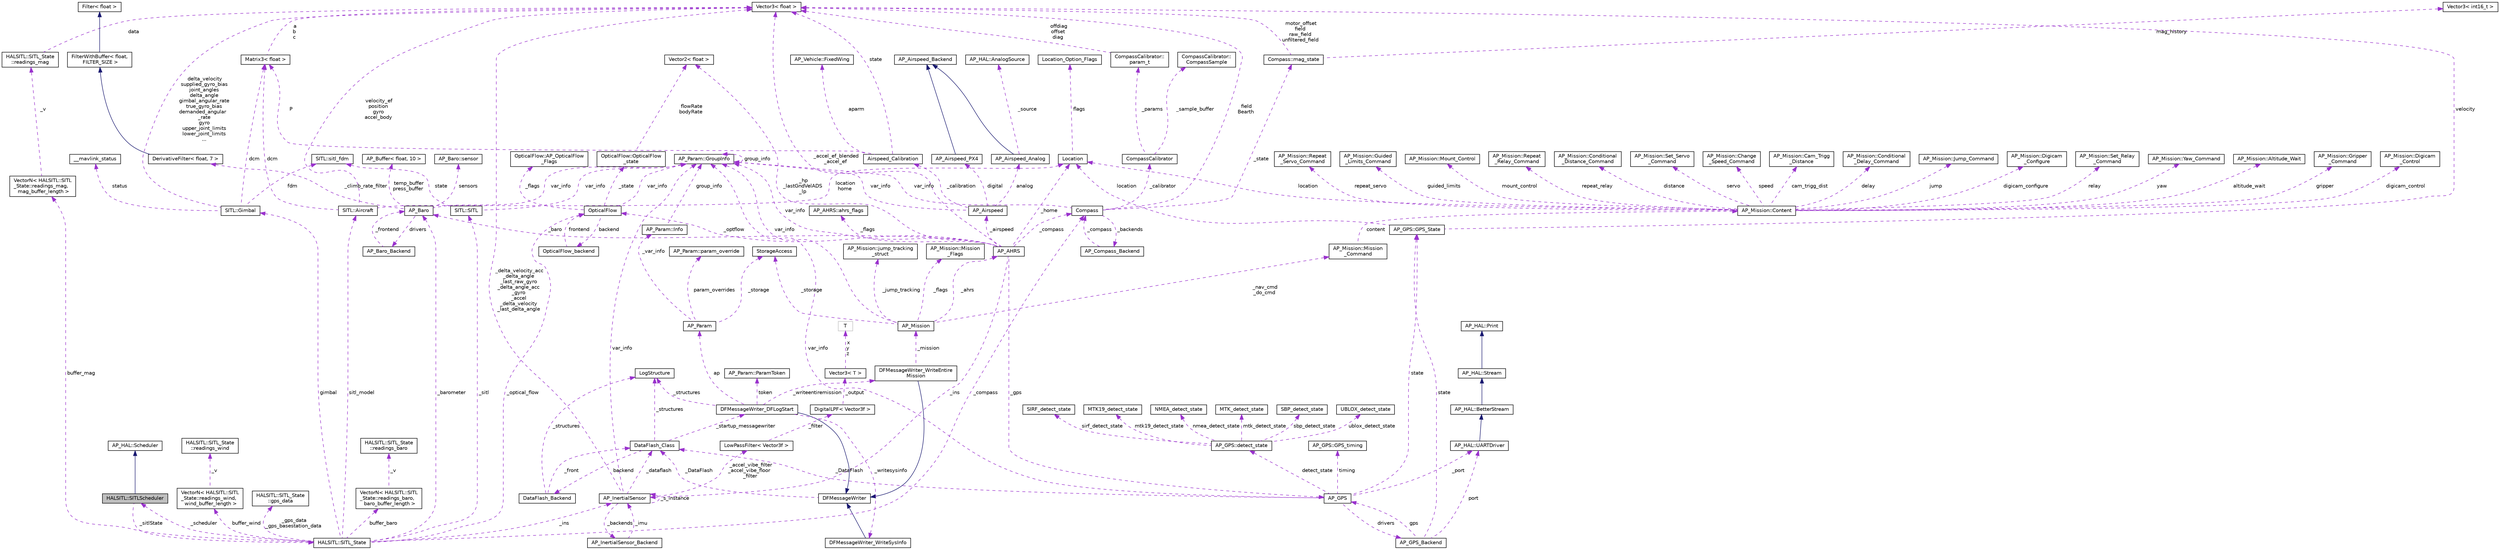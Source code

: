 digraph "HALSITL::SITLScheduler"
{
 // INTERACTIVE_SVG=YES
  edge [fontname="Helvetica",fontsize="10",labelfontname="Helvetica",labelfontsize="10"];
  node [fontname="Helvetica",fontsize="10",shape=record];
  Node1 [label="HALSITL::SITLScheduler",height=0.2,width=0.4,color="black", fillcolor="grey75", style="filled", fontcolor="black"];
  Node2 -> Node1 [dir="back",color="midnightblue",fontsize="10",style="solid",fontname="Helvetica"];
  Node2 [label="AP_HAL::Scheduler",height=0.2,width=0.4,color="black", fillcolor="white", style="filled",URL="$classAP__HAL_1_1Scheduler.html"];
  Node3 -> Node1 [dir="back",color="darkorchid3",fontsize="10",style="dashed",label=" _sitlState" ,fontname="Helvetica"];
  Node3 [label="HALSITL::SITL_State",height=0.2,width=0.4,color="black", fillcolor="white", style="filled",URL="$classHALSITL_1_1SITL__State.html"];
  Node4 -> Node3 [dir="back",color="darkorchid3",fontsize="10",style="dashed",label=" gimbal" ,fontname="Helvetica"];
  Node4 [label="SITL::Gimbal",height=0.2,width=0.4,color="black", fillcolor="white", style="filled",URL="$classSITL_1_1Gimbal.html"];
  Node5 -> Node4 [dir="back",color="darkorchid3",fontsize="10",style="dashed",label=" dcm" ,fontname="Helvetica"];
  Node5 [label="Matrix3\< float \>",height=0.2,width=0.4,color="black", fillcolor="white", style="filled",URL="$classMatrix3.html"];
  Node6 -> Node5 [dir="back",color="darkorchid3",fontsize="10",style="dashed",label=" a\nb\nc" ,fontname="Helvetica"];
  Node6 [label="Vector3\< float \>",height=0.2,width=0.4,color="black", fillcolor="white", style="filled",URL="$classVector3.html"];
  Node7 -> Node4 [dir="back",color="darkorchid3",fontsize="10",style="dashed",label=" status" ,fontname="Helvetica"];
  Node7 [label="__mavlink_status",height=0.2,width=0.4,color="black", fillcolor="white", style="filled",URL="$struct____mavlink__status.html"];
  Node6 -> Node4 [dir="back",color="darkorchid3",fontsize="10",style="dashed",label=" delta_velocity\nsupplied_gyro_bias\njoint_angles\ndelta_angle\ngimbal_angular_rate\ntrue_gyro_bias\ndemanded_angular\l_rate\ngyro\nupper_joint_limits\nlower_joint_limits\n..." ,fontname="Helvetica"];
  Node8 -> Node4 [dir="back",color="darkorchid3",fontsize="10",style="dashed",label=" fdm" ,fontname="Helvetica"];
  Node8 [label="SITL::sitl_fdm",height=0.2,width=0.4,color="black", fillcolor="white", style="filled",URL="$structSITL_1_1sitl__fdm.html"];
  Node9 -> Node3 [dir="back",color="darkorchid3",fontsize="10",style="dashed",label=" sitl_model" ,fontname="Helvetica"];
  Node9 [label="SITL::Aircraft",height=0.2,width=0.4,color="black", fillcolor="white", style="filled",URL="$classSITL_1_1Aircraft.html"];
  Node5 -> Node9 [dir="back",color="darkorchid3",fontsize="10",style="dashed",label=" dcm" ,fontname="Helvetica"];
  Node6 -> Node9 [dir="back",color="darkorchid3",fontsize="10",style="dashed",label=" velocity_ef\nposition\ngyro\naccel_body" ,fontname="Helvetica"];
  Node10 -> Node9 [dir="back",color="darkorchid3",fontsize="10",style="dashed",label=" location\nhome" ,fontname="Helvetica"];
  Node10 [label="Location",height=0.2,width=0.4,color="black", fillcolor="white", style="filled",URL="$structLocation.html"];
  Node11 -> Node10 [dir="back",color="darkorchid3",fontsize="10",style="dashed",label=" flags" ,fontname="Helvetica"];
  Node11 [label="Location_Option_Flags",height=0.2,width=0.4,color="black", fillcolor="white", style="filled",URL="$structLocation__Option__Flags.html"];
  Node12 -> Node3 [dir="back",color="darkorchid3",fontsize="10",style="dashed",label=" buffer_baro" ,fontname="Helvetica"];
  Node12 [label="VectorN\< HALSITL::SITL\l_State::readings_baro,\l baro_buffer_length \>",height=0.2,width=0.4,color="black", fillcolor="white", style="filled",URL="$classVectorN.html"];
  Node13 -> Node12 [dir="back",color="darkorchid3",fontsize="10",style="dashed",label=" _v" ,fontname="Helvetica"];
  Node13 [label="HALSITL::SITL_State\l::readings_baro",height=0.2,width=0.4,color="black", fillcolor="white", style="filled",URL="$structHALSITL_1_1SITL__State_1_1readings__baro.html"];
  Node14 -> Node3 [dir="back",color="darkorchid3",fontsize="10",style="dashed",label=" buffer_mag" ,fontname="Helvetica"];
  Node14 [label="VectorN\< HALSITL::SITL\l_State::readings_mag,\l mag_buffer_length \>",height=0.2,width=0.4,color="black", fillcolor="white", style="filled",URL="$classVectorN.html"];
  Node15 -> Node14 [dir="back",color="darkorchid3",fontsize="10",style="dashed",label=" _v" ,fontname="Helvetica"];
  Node15 [label="HALSITL::SITL_State\l::readings_mag",height=0.2,width=0.4,color="black", fillcolor="white", style="filled",URL="$structHALSITL_1_1SITL__State_1_1readings__mag.html"];
  Node6 -> Node15 [dir="back",color="darkorchid3",fontsize="10",style="dashed",label=" data" ,fontname="Helvetica"];
  Node16 -> Node3 [dir="back",color="darkorchid3",fontsize="10",style="dashed",label=" _barometer" ,fontname="Helvetica"];
  Node16 [label="AP_Baro",height=0.2,width=0.4,color="black", fillcolor="white", style="filled",URL="$classAP__Baro.html"];
  Node17 -> Node16 [dir="back",color="darkorchid3",fontsize="10",style="dashed",label=" sensors" ,fontname="Helvetica"];
  Node17 [label="AP_Baro::sensor",height=0.2,width=0.4,color="black", fillcolor="white", style="filled",URL="$structAP__Baro_1_1sensor.html"];
  Node18 -> Node16 [dir="back",color="darkorchid3",fontsize="10",style="dashed",label=" temp_buffer\npress_buffer" ,fontname="Helvetica"];
  Node18 [label="AP_Buffer\< float, 10 \>",height=0.2,width=0.4,color="black", fillcolor="white", style="filled",URL="$classAP__Buffer.html"];
  Node19 -> Node16 [dir="back",color="darkorchid3",fontsize="10",style="dashed",label=" _climb_rate_filter" ,fontname="Helvetica"];
  Node19 [label="DerivativeFilter\< float, 7 \>",height=0.2,width=0.4,color="black", fillcolor="white", style="filled",URL="$classDerivativeFilter.html"];
  Node20 -> Node19 [dir="back",color="midnightblue",fontsize="10",style="solid",fontname="Helvetica"];
  Node20 [label="FilterWithBuffer\< float,\l FILTER_SIZE \>",height=0.2,width=0.4,color="black", fillcolor="white", style="filled",URL="$classFilterWithBuffer.html"];
  Node21 -> Node20 [dir="back",color="midnightblue",fontsize="10",style="solid",fontname="Helvetica"];
  Node21 [label="Filter\< float \>",height=0.2,width=0.4,color="black", fillcolor="white", style="filled",URL="$classFilter.html"];
  Node22 -> Node16 [dir="back",color="darkorchid3",fontsize="10",style="dashed",label=" var_info" ,fontname="Helvetica"];
  Node22 [label="AP_Param::GroupInfo",height=0.2,width=0.4,color="black", fillcolor="white", style="filled",URL="$structAP__Param_1_1GroupInfo.html"];
  Node22 -> Node22 [dir="back",color="darkorchid3",fontsize="10",style="dashed",label=" group_info" ,fontname="Helvetica"];
  Node23 -> Node16 [dir="back",color="darkorchid3",fontsize="10",style="dashed",label=" drivers" ,fontname="Helvetica"];
  Node23 [label="AP_Baro_Backend",height=0.2,width=0.4,color="black", fillcolor="white", style="filled",URL="$classAP__Baro__Backend.html",tooltip="-*- tab-width: 4; Mode: C++; c-basic-offset: 4; indent-tabs-mode: nil -*- "];
  Node16 -> Node23 [dir="back",color="darkorchid3",fontsize="10",style="dashed",label=" _frontend" ,fontname="Helvetica"];
  Node24 -> Node3 [dir="back",color="darkorchid3",fontsize="10",style="dashed",label=" _sitl" ,fontname="Helvetica"];
  Node24 [label="SITL::SITL",height=0.2,width=0.4,color="black", fillcolor="white", style="filled",URL="$classSITL_1_1SITL.html"];
  Node22 -> Node24 [dir="back",color="darkorchid3",fontsize="10",style="dashed",label=" var_info" ,fontname="Helvetica"];
  Node8 -> Node24 [dir="back",color="darkorchid3",fontsize="10",style="dashed",label=" state" ,fontname="Helvetica"];
  Node25 -> Node3 [dir="back",color="darkorchid3",fontsize="10",style="dashed",label=" _optical_flow" ,fontname="Helvetica"];
  Node25 [label="OpticalFlow",height=0.2,width=0.4,color="black", fillcolor="white", style="filled",URL="$classOpticalFlow.html"];
  Node22 -> Node25 [dir="back",color="darkorchid3",fontsize="10",style="dashed",label=" var_info" ,fontname="Helvetica"];
  Node26 -> Node25 [dir="back",color="darkorchid3",fontsize="10",style="dashed",label=" _state" ,fontname="Helvetica"];
  Node26 [label="OpticalFlow::OpticalFlow\l_state",height=0.2,width=0.4,color="black", fillcolor="white", style="filled",URL="$structOpticalFlow_1_1OpticalFlow__state.html"];
  Node27 -> Node26 [dir="back",color="darkorchid3",fontsize="10",style="dashed",label=" flowRate\nbodyRate" ,fontname="Helvetica"];
  Node27 [label="Vector2\< float \>",height=0.2,width=0.4,color="black", fillcolor="white", style="filled",URL="$structVector2.html"];
  Node28 -> Node25 [dir="back",color="darkorchid3",fontsize="10",style="dashed",label=" backend" ,fontname="Helvetica"];
  Node28 [label="OpticalFlow_backend",height=0.2,width=0.4,color="black", fillcolor="white", style="filled",URL="$classOpticalFlow__backend.html"];
  Node25 -> Node28 [dir="back",color="darkorchid3",fontsize="10",style="dashed",label=" frontend" ,fontname="Helvetica"];
  Node29 -> Node25 [dir="back",color="darkorchid3",fontsize="10",style="dashed",label=" _flags" ,fontname="Helvetica"];
  Node29 [label="OpticalFlow::AP_OpticalFlow\l_Flags",height=0.2,width=0.4,color="black", fillcolor="white", style="filled",URL="$structOpticalFlow_1_1AP__OpticalFlow__Flags.html"];
  Node30 -> Node3 [dir="back",color="darkorchid3",fontsize="10",style="dashed",label=" _ins" ,fontname="Helvetica"];
  Node30 [label="AP_InertialSensor",height=0.2,width=0.4,color="black", fillcolor="white", style="filled",URL="$classAP__InertialSensor.html"];
  Node31 -> Node30 [dir="back",color="darkorchid3",fontsize="10",style="dashed",label=" _accel_vibe_filter\n_accel_vibe_floor\l_filter" ,fontname="Helvetica"];
  Node31 [label="LowPassFilter\< Vector3f \>",height=0.2,width=0.4,color="black", fillcolor="white", style="filled",URL="$classLowPassFilter.html"];
  Node32 -> Node31 [dir="back",color="darkorchid3",fontsize="10",style="dashed",label=" _filter" ,fontname="Helvetica"];
  Node32 [label="DigitalLPF\< Vector3f \>",height=0.2,width=0.4,color="black", fillcolor="white", style="filled",URL="$classDigitalLPF.html"];
  Node33 -> Node32 [dir="back",color="darkorchid3",fontsize="10",style="dashed",label=" _output" ,fontname="Helvetica"];
  Node33 [label="Vector3\< T \>",height=0.2,width=0.4,color="black", fillcolor="white", style="filled",URL="$classVector3.html"];
  Node34 -> Node33 [dir="back",color="darkorchid3",fontsize="10",style="dashed",label=" x\ny\nz" ,fontname="Helvetica"];
  Node34 [label="T",height=0.2,width=0.4,color="grey75", fillcolor="white", style="filled"];
  Node35 -> Node30 [dir="back",color="darkorchid3",fontsize="10",style="dashed",label=" _backends" ,fontname="Helvetica"];
  Node35 [label="AP_InertialSensor_Backend",height=0.2,width=0.4,color="black", fillcolor="white", style="filled",URL="$classAP__InertialSensor__Backend.html"];
  Node30 -> Node35 [dir="back",color="darkorchid3",fontsize="10",style="dashed",label=" _imu" ,fontname="Helvetica"];
  Node36 -> Node30 [dir="back",color="darkorchid3",fontsize="10",style="dashed",label=" _dataflash" ,fontname="Helvetica"];
  Node36 [label="DataFlash_Class",height=0.2,width=0.4,color="black", fillcolor="white", style="filled",URL="$classDataFlash__Class.html"];
  Node37 -> Node36 [dir="back",color="darkorchid3",fontsize="10",style="dashed",label=" _structures" ,fontname="Helvetica"];
  Node37 [label="LogStructure",height=0.2,width=0.4,color="black", fillcolor="white", style="filled",URL="$structLogStructure.html"];
  Node38 -> Node36 [dir="back",color="darkorchid3",fontsize="10",style="dashed",label=" backend" ,fontname="Helvetica"];
  Node38 [label="DataFlash_Backend",height=0.2,width=0.4,color="black", fillcolor="white", style="filled",URL="$classDataFlash__Backend.html"];
  Node37 -> Node38 [dir="back",color="darkorchid3",fontsize="10",style="dashed",label=" _structures" ,fontname="Helvetica"];
  Node36 -> Node38 [dir="back",color="darkorchid3",fontsize="10",style="dashed",label=" _front" ,fontname="Helvetica"];
  Node39 -> Node36 [dir="back",color="darkorchid3",fontsize="10",style="dashed",label=" _startup_messagewriter" ,fontname="Helvetica"];
  Node39 [label="DFMessageWriter_DFLogStart",height=0.2,width=0.4,color="black", fillcolor="white", style="filled",URL="$classDFMessageWriter__DFLogStart.html"];
  Node40 -> Node39 [dir="back",color="midnightblue",fontsize="10",style="solid",fontname="Helvetica"];
  Node40 [label="DFMessageWriter",height=0.2,width=0.4,color="black", fillcolor="white", style="filled",URL="$classDFMessageWriter.html"];
  Node36 -> Node40 [dir="back",color="darkorchid3",fontsize="10",style="dashed",label=" _DataFlash" ,fontname="Helvetica"];
  Node41 -> Node39 [dir="back",color="darkorchid3",fontsize="10",style="dashed",label=" _writeentiremission" ,fontname="Helvetica"];
  Node41 [label="DFMessageWriter_WriteEntire\lMission",height=0.2,width=0.4,color="black", fillcolor="white", style="filled",URL="$classDFMessageWriter__WriteEntireMission.html"];
  Node40 -> Node41 [dir="back",color="midnightblue",fontsize="10",style="solid",fontname="Helvetica"];
  Node42 -> Node41 [dir="back",color="darkorchid3",fontsize="10",style="dashed",label=" _mission" ,fontname="Helvetica"];
  Node42 [label="AP_Mission",height=0.2,width=0.4,color="black", fillcolor="white", style="filled",URL="$classAP__Mission.html",tooltip="Object managing Mission. "];
  Node43 -> Node42 [dir="back",color="darkorchid3",fontsize="10",style="dashed",label=" _storage" ,fontname="Helvetica"];
  Node43 [label="StorageAccess",height=0.2,width=0.4,color="black", fillcolor="white", style="filled",URL="$classStorageAccess.html"];
  Node44 -> Node42 [dir="back",color="darkorchid3",fontsize="10",style="dashed",label=" _nav_cmd\n_do_cmd" ,fontname="Helvetica"];
  Node44 [label="AP_Mission::Mission\l_Command",height=0.2,width=0.4,color="black", fillcolor="white", style="filled",URL="$structAP__Mission_1_1Mission__Command.html"];
  Node45 -> Node44 [dir="back",color="darkorchid3",fontsize="10",style="dashed",label=" content" ,fontname="Helvetica"];
  Node45 [label="AP_Mission::Content",height=0.2,width=0.4,color="black", fillcolor="white", style="filled",URL="$unionAP__Mission_1_1Content.html"];
  Node46 -> Node45 [dir="back",color="darkorchid3",fontsize="10",style="dashed",label=" guided_limits" ,fontname="Helvetica"];
  Node46 [label="AP_Mission::Guided\l_Limits_Command",height=0.2,width=0.4,color="black", fillcolor="white", style="filled",URL="$structAP__Mission_1_1Guided__Limits__Command.html"];
  Node47 -> Node45 [dir="back",color="darkorchid3",fontsize="10",style="dashed",label=" mount_control" ,fontname="Helvetica"];
  Node47 [label="AP_Mission::Mount_Control",height=0.2,width=0.4,color="black", fillcolor="white", style="filled",URL="$structAP__Mission_1_1Mount__Control.html"];
  Node48 -> Node45 [dir="back",color="darkorchid3",fontsize="10",style="dashed",label=" repeat_relay" ,fontname="Helvetica"];
  Node48 [label="AP_Mission::Repeat\l_Relay_Command",height=0.2,width=0.4,color="black", fillcolor="white", style="filled",URL="$structAP__Mission_1_1Repeat__Relay__Command.html"];
  Node49 -> Node45 [dir="back",color="darkorchid3",fontsize="10",style="dashed",label=" distance" ,fontname="Helvetica"];
  Node49 [label="AP_Mission::Conditional\l_Distance_Command",height=0.2,width=0.4,color="black", fillcolor="white", style="filled",URL="$structAP__Mission_1_1Conditional__Distance__Command.html"];
  Node50 -> Node45 [dir="back",color="darkorchid3",fontsize="10",style="dashed",label=" servo" ,fontname="Helvetica"];
  Node50 [label="AP_Mission::Set_Servo\l_Command",height=0.2,width=0.4,color="black", fillcolor="white", style="filled",URL="$structAP__Mission_1_1Set__Servo__Command.html"];
  Node51 -> Node45 [dir="back",color="darkorchid3",fontsize="10",style="dashed",label=" speed" ,fontname="Helvetica"];
  Node51 [label="AP_Mission::Change\l_Speed_Command",height=0.2,width=0.4,color="black", fillcolor="white", style="filled",URL="$structAP__Mission_1_1Change__Speed__Command.html"];
  Node52 -> Node45 [dir="back",color="darkorchid3",fontsize="10",style="dashed",label=" cam_trigg_dist" ,fontname="Helvetica"];
  Node52 [label="AP_Mission::Cam_Trigg\l_Distance",height=0.2,width=0.4,color="black", fillcolor="white", style="filled",URL="$structAP__Mission_1_1Cam__Trigg__Distance.html"];
  Node53 -> Node45 [dir="back",color="darkorchid3",fontsize="10",style="dashed",label=" delay" ,fontname="Helvetica"];
  Node53 [label="AP_Mission::Conditional\l_Delay_Command",height=0.2,width=0.4,color="black", fillcolor="white", style="filled",URL="$structAP__Mission_1_1Conditional__Delay__Command.html"];
  Node54 -> Node45 [dir="back",color="darkorchid3",fontsize="10",style="dashed",label=" jump" ,fontname="Helvetica"];
  Node54 [label="AP_Mission::Jump_Command",height=0.2,width=0.4,color="black", fillcolor="white", style="filled",URL="$structAP__Mission_1_1Jump__Command.html"];
  Node10 -> Node45 [dir="back",color="darkorchid3",fontsize="10",style="dashed",label=" location" ,fontname="Helvetica"];
  Node55 -> Node45 [dir="back",color="darkorchid3",fontsize="10",style="dashed",label=" digicam_configure" ,fontname="Helvetica"];
  Node55 [label="AP_Mission::Digicam\l_Configure",height=0.2,width=0.4,color="black", fillcolor="white", style="filled",URL="$structAP__Mission_1_1Digicam__Configure.html"];
  Node56 -> Node45 [dir="back",color="darkorchid3",fontsize="10",style="dashed",label=" relay" ,fontname="Helvetica"];
  Node56 [label="AP_Mission::Set_Relay\l_Command",height=0.2,width=0.4,color="black", fillcolor="white", style="filled",URL="$structAP__Mission_1_1Set__Relay__Command.html"];
  Node57 -> Node45 [dir="back",color="darkorchid3",fontsize="10",style="dashed",label=" yaw" ,fontname="Helvetica"];
  Node57 [label="AP_Mission::Yaw_Command",height=0.2,width=0.4,color="black", fillcolor="white", style="filled",URL="$structAP__Mission_1_1Yaw__Command.html"];
  Node58 -> Node45 [dir="back",color="darkorchid3",fontsize="10",style="dashed",label=" altitude_wait" ,fontname="Helvetica"];
  Node58 [label="AP_Mission::Altitude_Wait",height=0.2,width=0.4,color="black", fillcolor="white", style="filled",URL="$structAP__Mission_1_1Altitude__Wait.html"];
  Node59 -> Node45 [dir="back",color="darkorchid3",fontsize="10",style="dashed",label=" gripper" ,fontname="Helvetica"];
  Node59 [label="AP_Mission::Gripper\l_Command",height=0.2,width=0.4,color="black", fillcolor="white", style="filled",URL="$structAP__Mission_1_1Gripper__Command.html"];
  Node60 -> Node45 [dir="back",color="darkorchid3",fontsize="10",style="dashed",label=" digicam_control" ,fontname="Helvetica"];
  Node60 [label="AP_Mission::Digicam\l_Control",height=0.2,width=0.4,color="black", fillcolor="white", style="filled",URL="$structAP__Mission_1_1Digicam__Control.html"];
  Node61 -> Node45 [dir="back",color="darkorchid3",fontsize="10",style="dashed",label=" repeat_servo" ,fontname="Helvetica"];
  Node61 [label="AP_Mission::Repeat\l_Servo_Command",height=0.2,width=0.4,color="black", fillcolor="white", style="filled",URL="$structAP__Mission_1_1Repeat__Servo__Command.html"];
  Node22 -> Node42 [dir="back",color="darkorchid3",fontsize="10",style="dashed",label=" var_info" ,fontname="Helvetica"];
  Node62 -> Node42 [dir="back",color="darkorchid3",fontsize="10",style="dashed",label=" _flags" ,fontname="Helvetica"];
  Node62 [label="AP_Mission::Mission\l_Flags",height=0.2,width=0.4,color="black", fillcolor="white", style="filled",URL="$structAP__Mission_1_1Mission__Flags.html"];
  Node63 -> Node42 [dir="back",color="darkorchid3",fontsize="10",style="dashed",label=" _ahrs" ,fontname="Helvetica"];
  Node63 [label="AP_AHRS",height=0.2,width=0.4,color="black", fillcolor="white", style="filled",URL="$classAP__AHRS.html"];
  Node64 -> Node63 [dir="back",color="darkorchid3",fontsize="10",style="dashed",label=" _flags" ,fontname="Helvetica"];
  Node64 [label="AP_AHRS::ahrs_flags",height=0.2,width=0.4,color="black", fillcolor="white", style="filled",URL="$structAP__AHRS_1_1ahrs__flags.html"];
  Node16 -> Node63 [dir="back",color="darkorchid3",fontsize="10",style="dashed",label=" _baro" ,fontname="Helvetica"];
  Node25 -> Node63 [dir="back",color="darkorchid3",fontsize="10",style="dashed",label=" _optflow" ,fontname="Helvetica"];
  Node22 -> Node63 [dir="back",color="darkorchid3",fontsize="10",style="dashed",label=" var_info" ,fontname="Helvetica"];
  Node6 -> Node63 [dir="back",color="darkorchid3",fontsize="10",style="dashed",label=" _accel_ef_blended\n_accel_ef" ,fontname="Helvetica"];
  Node30 -> Node63 [dir="back",color="darkorchid3",fontsize="10",style="dashed",label=" _ins" ,fontname="Helvetica"];
  Node65 -> Node63 [dir="back",color="darkorchid3",fontsize="10",style="dashed",label=" _airspeed" ,fontname="Helvetica"];
  Node65 [label="AP_Airspeed",height=0.2,width=0.4,color="black", fillcolor="white", style="filled",URL="$classAP__Airspeed.html"];
  Node66 -> Node65 [dir="back",color="darkorchid3",fontsize="10",style="dashed",label=" analog" ,fontname="Helvetica"];
  Node66 [label="AP_Airspeed_Analog",height=0.2,width=0.4,color="black", fillcolor="white", style="filled",URL="$classAP__Airspeed__Analog.html",tooltip="-*- tab-width: 4; Mode: C++; c-basic-offset: 4; indent-tabs-mode: nil -*- "];
  Node67 -> Node66 [dir="back",color="midnightblue",fontsize="10",style="solid",fontname="Helvetica"];
  Node67 [label="AP_Airspeed_Backend",height=0.2,width=0.4,color="black", fillcolor="white", style="filled",URL="$classAP__Airspeed__Backend.html",tooltip="-*- tab-width: 4; Mode: C++; c-basic-offset: 4; indent-tabs-mode: nil -*- "];
  Node68 -> Node66 [dir="back",color="darkorchid3",fontsize="10",style="dashed",label=" _source" ,fontname="Helvetica"];
  Node68 [label="AP_HAL::AnalogSource",height=0.2,width=0.4,color="black", fillcolor="white", style="filled",URL="$classAP__HAL_1_1AnalogSource.html"];
  Node22 -> Node65 [dir="back",color="darkorchid3",fontsize="10",style="dashed",label=" var_info" ,fontname="Helvetica"];
  Node69 -> Node65 [dir="back",color="darkorchid3",fontsize="10",style="dashed",label=" digital" ,fontname="Helvetica"];
  Node69 [label="AP_Airspeed_PX4",height=0.2,width=0.4,color="black", fillcolor="white", style="filled",URL="$classAP__Airspeed__PX4.html",tooltip="-*- tab-width: 4; Mode: C++; c-basic-offset: 4; indent-tabs-mode: nil -*- "];
  Node67 -> Node69 [dir="back",color="midnightblue",fontsize="10",style="solid",fontname="Helvetica"];
  Node70 -> Node65 [dir="back",color="darkorchid3",fontsize="10",style="dashed",label=" _calibration" ,fontname="Helvetica"];
  Node70 [label="Airspeed_Calibration",height=0.2,width=0.4,color="black", fillcolor="white", style="filled",URL="$classAirspeed__Calibration.html",tooltip="-*- tab-width: 4; Mode: C++; c-basic-offset: 4; indent-tabs-mode: nil -*- "];
  Node5 -> Node70 [dir="back",color="darkorchid3",fontsize="10",style="dashed",label=" P" ,fontname="Helvetica"];
  Node6 -> Node70 [dir="back",color="darkorchid3",fontsize="10",style="dashed",label=" state" ,fontname="Helvetica"];
  Node71 -> Node70 [dir="back",color="darkorchid3",fontsize="10",style="dashed",label=" aparm" ,fontname="Helvetica"];
  Node71 [label="AP_Vehicle::FixedWing",height=0.2,width=0.4,color="black", fillcolor="white", style="filled",URL="$structAP__Vehicle_1_1FixedWing.html"];
  Node27 -> Node63 [dir="back",color="darkorchid3",fontsize="10",style="dashed",label=" _hp\n_lastGndVelADS\n_lp" ,fontname="Helvetica"];
  Node72 -> Node63 [dir="back",color="darkorchid3",fontsize="10",style="dashed",label=" _gps" ,fontname="Helvetica"];
  Node72 [label="AP_GPS",height=0.2,width=0.4,color="black", fillcolor="white", style="filled",URL="$classAP__GPS.html"];
  Node73 -> Node72 [dir="back",color="darkorchid3",fontsize="10",style="dashed",label=" detect_state" ,fontname="Helvetica"];
  Node73 [label="AP_GPS::detect_state",height=0.2,width=0.4,color="black", fillcolor="white", style="filled",URL="$structAP__GPS_1_1detect__state.html"];
  Node74 -> Node73 [dir="back",color="darkorchid3",fontsize="10",style="dashed",label=" sbp_detect_state" ,fontname="Helvetica"];
  Node74 [label="SBP_detect_state",height=0.2,width=0.4,color="black", fillcolor="white", style="filled",URL="$structSBP__detect__state.html"];
  Node75 -> Node73 [dir="back",color="darkorchid3",fontsize="10",style="dashed",label=" ublox_detect_state" ,fontname="Helvetica"];
  Node75 [label="UBLOX_detect_state",height=0.2,width=0.4,color="black", fillcolor="white", style="filled",URL="$structUBLOX__detect__state.html"];
  Node76 -> Node73 [dir="back",color="darkorchid3",fontsize="10",style="dashed",label=" sirf_detect_state" ,fontname="Helvetica"];
  Node76 [label="SIRF_detect_state",height=0.2,width=0.4,color="black", fillcolor="white", style="filled",URL="$structSIRF__detect__state.html"];
  Node77 -> Node73 [dir="back",color="darkorchid3",fontsize="10",style="dashed",label=" mtk19_detect_state" ,fontname="Helvetica"];
  Node77 [label="MTK19_detect_state",height=0.2,width=0.4,color="black", fillcolor="white", style="filled",URL="$structMTK19__detect__state.html"];
  Node78 -> Node73 [dir="back",color="darkorchid3",fontsize="10",style="dashed",label=" nmea_detect_state" ,fontname="Helvetica"];
  Node78 [label="NMEA_detect_state",height=0.2,width=0.4,color="black", fillcolor="white", style="filled",URL="$structNMEA__detect__state.html"];
  Node79 -> Node73 [dir="back",color="darkorchid3",fontsize="10",style="dashed",label=" mtk_detect_state" ,fontname="Helvetica"];
  Node79 [label="MTK_detect_state",height=0.2,width=0.4,color="black", fillcolor="white", style="filled",URL="$structMTK__detect__state.html"];
  Node80 -> Node72 [dir="back",color="darkorchid3",fontsize="10",style="dashed",label=" timing" ,fontname="Helvetica"];
  Node80 [label="AP_GPS::GPS_timing",height=0.2,width=0.4,color="black", fillcolor="white", style="filled",URL="$structAP__GPS_1_1GPS__timing.html"];
  Node81 -> Node72 [dir="back",color="darkorchid3",fontsize="10",style="dashed",label=" drivers" ,fontname="Helvetica"];
  Node81 [label="AP_GPS_Backend",height=0.2,width=0.4,color="black", fillcolor="white", style="filled",URL="$classAP__GPS__Backend.html"];
  Node82 -> Node81 [dir="back",color="darkorchid3",fontsize="10",style="dashed",label=" port" ,fontname="Helvetica"];
  Node82 [label="AP_HAL::UARTDriver",height=0.2,width=0.4,color="black", fillcolor="white", style="filled",URL="$classAP__HAL_1_1UARTDriver.html"];
  Node83 -> Node82 [dir="back",color="midnightblue",fontsize="10",style="solid",fontname="Helvetica"];
  Node83 [label="AP_HAL::BetterStream",height=0.2,width=0.4,color="black", fillcolor="white", style="filled",URL="$classAP__HAL_1_1BetterStream.html"];
  Node84 -> Node83 [dir="back",color="midnightblue",fontsize="10",style="solid",fontname="Helvetica"];
  Node84 [label="AP_HAL::Stream",height=0.2,width=0.4,color="black", fillcolor="white", style="filled",URL="$classAP__HAL_1_1Stream.html"];
  Node85 -> Node84 [dir="back",color="midnightblue",fontsize="10",style="solid",fontname="Helvetica"];
  Node85 [label="AP_HAL::Print",height=0.2,width=0.4,color="black", fillcolor="white", style="filled",URL="$classAP__HAL_1_1Print.html"];
  Node72 -> Node81 [dir="back",color="darkorchid3",fontsize="10",style="dashed",label=" gps" ,fontname="Helvetica"];
  Node86 -> Node81 [dir="back",color="darkorchid3",fontsize="10",style="dashed",label=" state" ,fontname="Helvetica"];
  Node86 [label="AP_GPS::GPS_State",height=0.2,width=0.4,color="black", fillcolor="white", style="filled",URL="$structAP__GPS_1_1GPS__State.html"];
  Node6 -> Node86 [dir="back",color="darkorchid3",fontsize="10",style="dashed",label=" velocity" ,fontname="Helvetica"];
  Node10 -> Node86 [dir="back",color="darkorchid3",fontsize="10",style="dashed",label=" location" ,fontname="Helvetica"];
  Node36 -> Node72 [dir="back",color="darkorchid3",fontsize="10",style="dashed",label=" _DataFlash" ,fontname="Helvetica"];
  Node82 -> Node72 [dir="back",color="darkorchid3",fontsize="10",style="dashed",label=" _port" ,fontname="Helvetica"];
  Node22 -> Node72 [dir="back",color="darkorchid3",fontsize="10",style="dashed",label=" var_info" ,fontname="Helvetica"];
  Node86 -> Node72 [dir="back",color="darkorchid3",fontsize="10",style="dashed",label=" state" ,fontname="Helvetica"];
  Node10 -> Node63 [dir="back",color="darkorchid3",fontsize="10",style="dashed",label=" _home" ,fontname="Helvetica"];
  Node87 -> Node63 [dir="back",color="darkorchid3",fontsize="10",style="dashed",label=" _compass" ,fontname="Helvetica"];
  Node87 [label="Compass",height=0.2,width=0.4,color="black", fillcolor="white", style="filled",URL="$classCompass.html"];
  Node22 -> Node87 [dir="back",color="darkorchid3",fontsize="10",style="dashed",label=" var_info" ,fontname="Helvetica"];
  Node6 -> Node87 [dir="back",color="darkorchid3",fontsize="10",style="dashed",label=" field\nBearth" ,fontname="Helvetica"];
  Node88 -> Node87 [dir="back",color="darkorchid3",fontsize="10",style="dashed",label=" _calibrator" ,fontname="Helvetica"];
  Node88 [label="CompassCalibrator",height=0.2,width=0.4,color="black", fillcolor="white", style="filled",URL="$classCompassCalibrator.html"];
  Node89 -> Node88 [dir="back",color="darkorchid3",fontsize="10",style="dashed",label=" _params" ,fontname="Helvetica"];
  Node89 [label="CompassCalibrator::\lparam_t",height=0.2,width=0.4,color="black", fillcolor="white", style="filled",URL="$classCompassCalibrator_1_1param__t.html"];
  Node6 -> Node89 [dir="back",color="darkorchid3",fontsize="10",style="dashed",label=" offdiag\noffset\ndiag" ,fontname="Helvetica"];
  Node90 -> Node88 [dir="back",color="darkorchid3",fontsize="10",style="dashed",label=" _sample_buffer" ,fontname="Helvetica"];
  Node90 [label="CompassCalibrator::\lCompassSample",height=0.2,width=0.4,color="black", fillcolor="white", style="filled",URL="$classCompassCalibrator_1_1CompassSample.html"];
  Node91 -> Node87 [dir="back",color="darkorchid3",fontsize="10",style="dashed",label=" _backends" ,fontname="Helvetica"];
  Node91 [label="AP_Compass_Backend",height=0.2,width=0.4,color="black", fillcolor="white", style="filled",URL="$classAP__Compass__Backend.html"];
  Node87 -> Node91 [dir="back",color="darkorchid3",fontsize="10",style="dashed",label=" _compass" ,fontname="Helvetica"];
  Node92 -> Node87 [dir="back",color="darkorchid3",fontsize="10",style="dashed",label=" _state" ,fontname="Helvetica"];
  Node92 [label="Compass::mag_state",height=0.2,width=0.4,color="black", fillcolor="white", style="filled",URL="$structCompass_1_1mag__state.html"];
  Node6 -> Node92 [dir="back",color="darkorchid3",fontsize="10",style="dashed",label=" motor_offset\nfield\nraw_field\nunfiltered_field" ,fontname="Helvetica"];
  Node93 -> Node92 [dir="back",color="darkorchid3",fontsize="10",style="dashed",label=" mag_history" ,fontname="Helvetica"];
  Node93 [label="Vector3\< int16_t \>",height=0.2,width=0.4,color="black", fillcolor="white", style="filled",URL="$classVector3.html"];
  Node94 -> Node42 [dir="back",color="darkorchid3",fontsize="10",style="dashed",label=" _jump_tracking" ,fontname="Helvetica"];
  Node94 [label="AP_Mission::jump_tracking\l_struct",height=0.2,width=0.4,color="black", fillcolor="white", style="filled",URL="$structAP__Mission_1_1jump__tracking__struct.html"];
  Node95 -> Node39 [dir="back",color="darkorchid3",fontsize="10",style="dashed",label=" _writesysinfo" ,fontname="Helvetica"];
  Node95 [label="DFMessageWriter_WriteSysInfo",height=0.2,width=0.4,color="black", fillcolor="white", style="filled",URL="$classDFMessageWriter__WriteSysInfo.html"];
  Node40 -> Node95 [dir="back",color="midnightblue",fontsize="10",style="solid",fontname="Helvetica"];
  Node96 -> Node39 [dir="back",color="darkorchid3",fontsize="10",style="dashed",label=" token" ,fontname="Helvetica"];
  Node96 [label="AP_Param::ParamToken",height=0.2,width=0.4,color="black", fillcolor="white", style="filled",URL="$structAP__Param_1_1ParamToken.html"];
  Node37 -> Node39 [dir="back",color="darkorchid3",fontsize="10",style="dashed",label=" _structures" ,fontname="Helvetica"];
  Node97 -> Node39 [dir="back",color="darkorchid3",fontsize="10",style="dashed",label=" ap" ,fontname="Helvetica"];
  Node97 [label="AP_Param",height=0.2,width=0.4,color="black", fillcolor="white", style="filled",URL="$classAP__Param.html"];
  Node43 -> Node97 [dir="back",color="darkorchid3",fontsize="10",style="dashed",label=" _storage" ,fontname="Helvetica"];
  Node98 -> Node97 [dir="back",color="darkorchid3",fontsize="10",style="dashed",label=" _var_info" ,fontname="Helvetica"];
  Node98 [label="AP_Param::Info",height=0.2,width=0.4,color="black", fillcolor="white", style="filled",URL="$structAP__Param_1_1Info.html"];
  Node22 -> Node98 [dir="back",color="darkorchid3",fontsize="10",style="dashed",label=" group_info" ,fontname="Helvetica"];
  Node99 -> Node97 [dir="back",color="darkorchid3",fontsize="10",style="dashed",label=" param_overrides" ,fontname="Helvetica"];
  Node99 [label="AP_Param::param_override",height=0.2,width=0.4,color="black", fillcolor="white", style="filled",URL="$structAP__Param_1_1param__override.html"];
  Node22 -> Node30 [dir="back",color="darkorchid3",fontsize="10",style="dashed",label=" var_info" ,fontname="Helvetica"];
  Node30 -> Node30 [dir="back",color="darkorchid3",fontsize="10",style="dashed",label=" _s_instance" ,fontname="Helvetica"];
  Node6 -> Node30 [dir="back",color="darkorchid3",fontsize="10",style="dashed",label=" _delta_velocity_acc\n_delta_angle\n_last_raw_gyro\n_delta_angle_acc\n_gyro\n_accel\n_delta_velocity\n_last_delta_angle" ,fontname="Helvetica"];
  Node100 -> Node3 [dir="back",color="darkorchid3",fontsize="10",style="dashed",label=" _gps_data\n_gps_basestation_data" ,fontname="Helvetica"];
  Node100 [label="HALSITL::SITL_State\l::gps_data",height=0.2,width=0.4,color="black", fillcolor="white", style="filled",URL="$structHALSITL_1_1SITL__State_1_1gps__data.html"];
  Node1 -> Node3 [dir="back",color="darkorchid3",fontsize="10",style="dashed",label=" _scheduler" ,fontname="Helvetica"];
  Node101 -> Node3 [dir="back",color="darkorchid3",fontsize="10",style="dashed",label=" buffer_wind" ,fontname="Helvetica"];
  Node101 [label="VectorN\< HALSITL::SITL\l_State::readings_wind,\l wind_buffer_length \>",height=0.2,width=0.4,color="black", fillcolor="white", style="filled",URL="$classVectorN.html"];
  Node102 -> Node101 [dir="back",color="darkorchid3",fontsize="10",style="dashed",label=" _v" ,fontname="Helvetica"];
  Node102 [label="HALSITL::SITL_State\l::readings_wind",height=0.2,width=0.4,color="black", fillcolor="white", style="filled",URL="$structHALSITL_1_1SITL__State_1_1readings__wind.html"];
  Node87 -> Node3 [dir="back",color="darkorchid3",fontsize="10",style="dashed",label=" _compass" ,fontname="Helvetica"];
}
